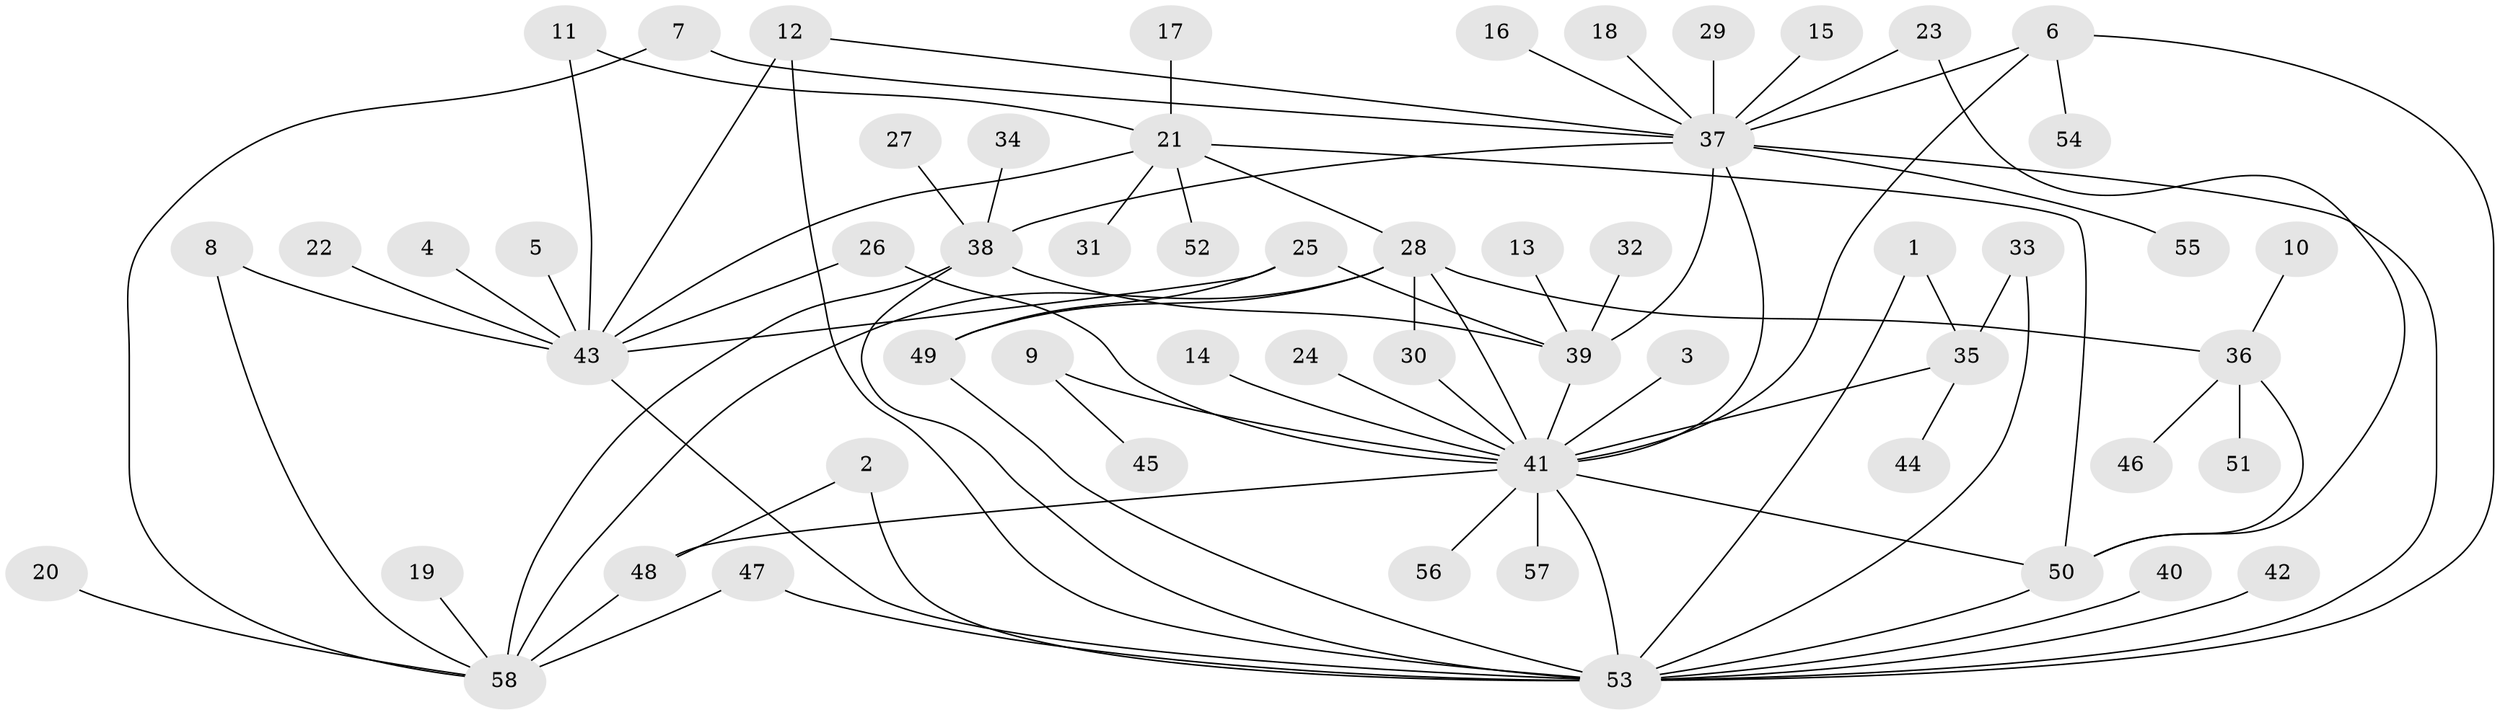 // original degree distribution, {7: 0.017699115044247787, 18: 0.017699115044247787, 4: 0.04424778761061947, 2: 0.23893805309734514, 3: 0.08849557522123894, 8: 0.017699115044247787, 6: 0.02654867256637168, 1: 0.49557522123893805, 9: 0.008849557522123894, 17: 0.008849557522123894, 5: 0.02654867256637168, 11: 0.008849557522123894}
// Generated by graph-tools (version 1.1) at 2025/49/03/09/25 03:49:45]
// undirected, 58 vertices, 84 edges
graph export_dot {
graph [start="1"]
  node [color=gray90,style=filled];
  1;
  2;
  3;
  4;
  5;
  6;
  7;
  8;
  9;
  10;
  11;
  12;
  13;
  14;
  15;
  16;
  17;
  18;
  19;
  20;
  21;
  22;
  23;
  24;
  25;
  26;
  27;
  28;
  29;
  30;
  31;
  32;
  33;
  34;
  35;
  36;
  37;
  38;
  39;
  40;
  41;
  42;
  43;
  44;
  45;
  46;
  47;
  48;
  49;
  50;
  51;
  52;
  53;
  54;
  55;
  56;
  57;
  58;
  1 -- 35 [weight=1.0];
  1 -- 53 [weight=1.0];
  2 -- 48 [weight=1.0];
  2 -- 53 [weight=1.0];
  3 -- 41 [weight=1.0];
  4 -- 43 [weight=1.0];
  5 -- 43 [weight=1.0];
  6 -- 37 [weight=1.0];
  6 -- 41 [weight=1.0];
  6 -- 53 [weight=1.0];
  6 -- 54 [weight=1.0];
  7 -- 37 [weight=1.0];
  7 -- 58 [weight=1.0];
  8 -- 43 [weight=1.0];
  8 -- 58 [weight=1.0];
  9 -- 41 [weight=1.0];
  9 -- 45 [weight=1.0];
  10 -- 36 [weight=1.0];
  11 -- 21 [weight=1.0];
  11 -- 43 [weight=1.0];
  12 -- 37 [weight=1.0];
  12 -- 43 [weight=1.0];
  12 -- 53 [weight=1.0];
  13 -- 39 [weight=1.0];
  14 -- 41 [weight=1.0];
  15 -- 37 [weight=1.0];
  16 -- 37 [weight=1.0];
  17 -- 21 [weight=1.0];
  18 -- 37 [weight=1.0];
  19 -- 58 [weight=1.0];
  20 -- 58 [weight=1.0];
  21 -- 28 [weight=1.0];
  21 -- 31 [weight=1.0];
  21 -- 43 [weight=1.0];
  21 -- 50 [weight=1.0];
  21 -- 52 [weight=1.0];
  22 -- 43 [weight=1.0];
  23 -- 37 [weight=1.0];
  23 -- 50 [weight=1.0];
  24 -- 41 [weight=1.0];
  25 -- 39 [weight=1.0];
  25 -- 43 [weight=1.0];
  25 -- 49 [weight=1.0];
  26 -- 41 [weight=1.0];
  26 -- 43 [weight=1.0];
  27 -- 38 [weight=1.0];
  28 -- 30 [weight=1.0];
  28 -- 36 [weight=1.0];
  28 -- 41 [weight=1.0];
  28 -- 49 [weight=1.0];
  28 -- 58 [weight=1.0];
  29 -- 37 [weight=1.0];
  30 -- 41 [weight=1.0];
  32 -- 39 [weight=1.0];
  33 -- 35 [weight=1.0];
  33 -- 53 [weight=1.0];
  34 -- 38 [weight=1.0];
  35 -- 41 [weight=1.0];
  35 -- 44 [weight=1.0];
  36 -- 46 [weight=1.0];
  36 -- 50 [weight=1.0];
  36 -- 51 [weight=1.0];
  37 -- 38 [weight=1.0];
  37 -- 39 [weight=2.0];
  37 -- 41 [weight=1.0];
  37 -- 53 [weight=1.0];
  37 -- 55 [weight=1.0];
  38 -- 39 [weight=1.0];
  38 -- 53 [weight=1.0];
  38 -- 58 [weight=1.0];
  39 -- 41 [weight=2.0];
  40 -- 53 [weight=1.0];
  41 -- 48 [weight=1.0];
  41 -- 50 [weight=1.0];
  41 -- 53 [weight=1.0];
  41 -- 56 [weight=1.0];
  41 -- 57 [weight=1.0];
  42 -- 53 [weight=1.0];
  43 -- 53 [weight=2.0];
  47 -- 53 [weight=1.0];
  47 -- 58 [weight=2.0];
  48 -- 58 [weight=1.0];
  49 -- 53 [weight=1.0];
  50 -- 53 [weight=1.0];
}
